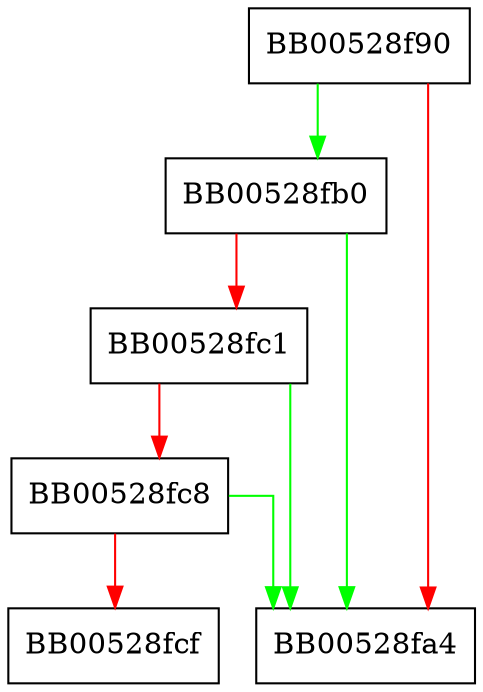 digraph ASYNC_unblock_pause {
  node [shape="box"];
  graph [splines=ortho];
  BB00528f90 -> BB00528fb0 [color="green"];
  BB00528f90 -> BB00528fa4 [color="red"];
  BB00528fb0 -> BB00528fa4 [color="green"];
  BB00528fb0 -> BB00528fc1 [color="red"];
  BB00528fc1 -> BB00528fa4 [color="green"];
  BB00528fc1 -> BB00528fc8 [color="red"];
  BB00528fc8 -> BB00528fa4 [color="green"];
  BB00528fc8 -> BB00528fcf [color="red"];
}
